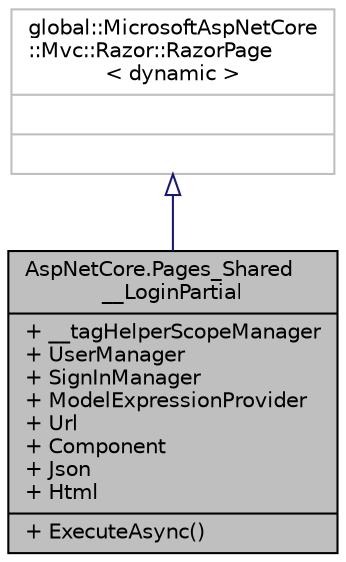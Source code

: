 digraph "AspNetCore.Pages_Shared__LoginPartial"
{
 // INTERACTIVE_SVG=YES
 // LATEX_PDF_SIZE
  edge [fontname="Helvetica",fontsize="10",labelfontname="Helvetica",labelfontsize="10"];
  node [fontname="Helvetica",fontsize="10",shape=record];
  Node1 [label="{AspNetCore.Pages_Shared\l__LoginPartial\n|+ __tagHelperScopeManager\l+ UserManager\l+ SignInManager\l+ ModelExpressionProvider\l+ Url\l+ Component\l+ Json\l+ Html\l|+ ExecuteAsync()\l}",height=0.2,width=0.4,color="black", fillcolor="grey75", style="filled", fontcolor="black",tooltip=" "];
  Node2 -> Node1 [dir="back",color="midnightblue",fontsize="10",style="solid",arrowtail="onormal",fontname="Helvetica"];
  Node2 [label="{global::MicrosoftAspNetCore\l::Mvc::Razor::RazorPage\l\< dynamic \>\n||}",height=0.2,width=0.4,color="grey75", fillcolor="white", style="filled",tooltip=" "];
}
